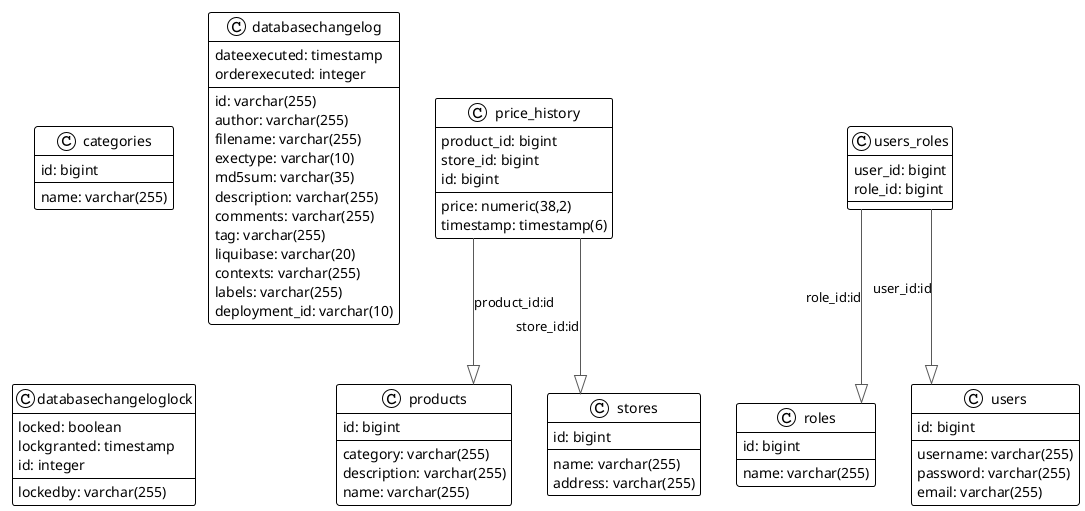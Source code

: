 @startuml

!theme plain
top to bottom direction
skinparam linetype ortho

class categories {
   name: varchar(255)
   id: bigint
}
class databasechangelog {
   id: varchar(255)
   author: varchar(255)
   filename: varchar(255)
   dateexecuted: timestamp
   orderexecuted: integer
   exectype: varchar(10)
   md5sum: varchar(35)
   description: varchar(255)
   comments: varchar(255)
   tag: varchar(255)
   liquibase: varchar(20)
   contexts: varchar(255)
   labels: varchar(255)
   deployment_id: varchar(10)
}
class databasechangeloglock {
   locked: boolean
   lockgranted: timestamp
   lockedby: varchar(255)
   id: integer
}
class price_history {
   price: numeric(38,2)
   timestamp: timestamp(6)
   product_id: bigint
   store_id: bigint
   id: bigint
}
class products {
   category: varchar(255)
   description: varchar(255)
   name: varchar(255)
   id: bigint
}
class roles {
   name: varchar(255)
   id: bigint
}
class stores {
   name: varchar(255)
   address: varchar(255)
   id: bigint
}
class users {
   username: varchar(255)
   password: varchar(255)
   email: varchar(255)
   id: bigint
}
class users_roles {
   user_id: bigint
   role_id: bigint
}

price_history          -[#595959,plain]-^  products              : "product_id:id"
price_history          -[#595959,plain]-^  stores                : "store_id:id"
users_roles            -[#595959,plain]-^  roles                 : "role_id:id"
users_roles            -[#595959,plain]-^  users                 : "user_id:id"
@enduml
